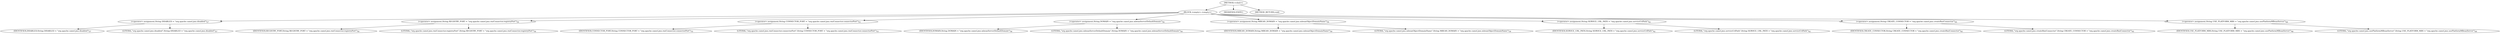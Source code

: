digraph "&lt;clinit&gt;" {  
"47" [label = <(METHOD,&lt;clinit&gt;)> ]
"48" [label = <(BLOCK,&lt;empty&gt;,&lt;empty&gt;)> ]
"49" [label = <(&lt;operator&gt;.assignment,String DISABLED = &quot;org.apache.camel.jmx.disabled&quot;)<SUB>27</SUB>> ]
"50" [label = <(IDENTIFIER,DISABLED,String DISABLED = &quot;org.apache.camel.jmx.disabled&quot;)<SUB>27</SUB>> ]
"51" [label = <(LITERAL,&quot;org.apache.camel.jmx.disabled&quot;,String DISABLED = &quot;org.apache.camel.jmx.disabled&quot;)<SUB>27</SUB>> ]
"52" [label = <(&lt;operator&gt;.assignment,String REGISTRY_PORT = &quot;org.apache.camel.jmx.rmiConnector.registryPort&quot;)<SUB>30</SUB>> ]
"53" [label = <(IDENTIFIER,REGISTRY_PORT,String REGISTRY_PORT = &quot;org.apache.camel.jmx.rmiConnector.registryPort&quot;)<SUB>30</SUB>> ]
"54" [label = <(LITERAL,&quot;org.apache.camel.jmx.rmiConnector.registryPort&quot;,String REGISTRY_PORT = &quot;org.apache.camel.jmx.rmiConnector.registryPort&quot;)<SUB>30</SUB>> ]
"55" [label = <(&lt;operator&gt;.assignment,String CONNECTOR_PORT = &quot;org.apache.camel.jmx.rmiConnector.connectorPort&quot;)<SUB>33</SUB>> ]
"56" [label = <(IDENTIFIER,CONNECTOR_PORT,String CONNECTOR_PORT = &quot;org.apache.camel.jmx.rmiConnector.connectorPort&quot;)<SUB>33</SUB>> ]
"57" [label = <(LITERAL,&quot;org.apache.camel.jmx.rmiConnector.connectorPort&quot;,String CONNECTOR_PORT = &quot;org.apache.camel.jmx.rmiConnector.connectorPort&quot;)<SUB>33</SUB>> ]
"58" [label = <(&lt;operator&gt;.assignment,String DOMAIN = &quot;org.apache.camel.jmx.mbeanServerDefaultDomain&quot;)<SUB>36</SUB>> ]
"59" [label = <(IDENTIFIER,DOMAIN,String DOMAIN = &quot;org.apache.camel.jmx.mbeanServerDefaultDomain&quot;)<SUB>36</SUB>> ]
"60" [label = <(LITERAL,&quot;org.apache.camel.jmx.mbeanServerDefaultDomain&quot;,String DOMAIN = &quot;org.apache.camel.jmx.mbeanServerDefaultDomain&quot;)<SUB>36</SUB>> ]
"61" [label = <(&lt;operator&gt;.assignment,String MBEAN_DOMAIN = &quot;org.apache.camel.jmx.mbeanObjectDomainName&quot;)<SUB>39</SUB>> ]
"62" [label = <(IDENTIFIER,MBEAN_DOMAIN,String MBEAN_DOMAIN = &quot;org.apache.camel.jmx.mbeanObjectDomainName&quot;)<SUB>39</SUB>> ]
"63" [label = <(LITERAL,&quot;org.apache.camel.jmx.mbeanObjectDomainName&quot;,String MBEAN_DOMAIN = &quot;org.apache.camel.jmx.mbeanObjectDomainName&quot;)<SUB>39</SUB>> ]
"64" [label = <(&lt;operator&gt;.assignment,String SERVICE_URL_PATH = &quot;org.apache.camel.jmx.serviceUrlPath&quot;)<SUB>42</SUB>> ]
"65" [label = <(IDENTIFIER,SERVICE_URL_PATH,String SERVICE_URL_PATH = &quot;org.apache.camel.jmx.serviceUrlPath&quot;)<SUB>42</SUB>> ]
"66" [label = <(LITERAL,&quot;org.apache.camel.jmx.serviceUrlPath&quot;,String SERVICE_URL_PATH = &quot;org.apache.camel.jmx.serviceUrlPath&quot;)<SUB>42</SUB>> ]
"67" [label = <(&lt;operator&gt;.assignment,String CREATE_CONNECTOR = &quot;org.apache.camel.jmx.createRmiConnector&quot;)<SUB>45</SUB>> ]
"68" [label = <(IDENTIFIER,CREATE_CONNECTOR,String CREATE_CONNECTOR = &quot;org.apache.camel.jmx.createRmiConnector&quot;)<SUB>45</SUB>> ]
"69" [label = <(LITERAL,&quot;org.apache.camel.jmx.createRmiConnector&quot;,String CREATE_CONNECTOR = &quot;org.apache.camel.jmx.createRmiConnector&quot;)<SUB>45</SUB>> ]
"70" [label = <(&lt;operator&gt;.assignment,String USE_PLATFORM_MBS = &quot;org.apache.camel.jmx.usePlatformMBeanServer&quot;)<SUB>48</SUB>> ]
"71" [label = <(IDENTIFIER,USE_PLATFORM_MBS,String USE_PLATFORM_MBS = &quot;org.apache.camel.jmx.usePlatformMBeanServer&quot;)<SUB>48</SUB>> ]
"72" [label = <(LITERAL,&quot;org.apache.camel.jmx.usePlatformMBeanServer&quot;,String USE_PLATFORM_MBS = &quot;org.apache.camel.jmx.usePlatformMBeanServer&quot;)<SUB>49</SUB>> ]
"73" [label = <(MODIFIER,STATIC)> ]
"74" [label = <(METHOD_RETURN,void)> ]
  "47" -> "48" 
  "47" -> "73" 
  "47" -> "74" 
  "48" -> "49" 
  "48" -> "52" 
  "48" -> "55" 
  "48" -> "58" 
  "48" -> "61" 
  "48" -> "64" 
  "48" -> "67" 
  "48" -> "70" 
  "49" -> "50" 
  "49" -> "51" 
  "52" -> "53" 
  "52" -> "54" 
  "55" -> "56" 
  "55" -> "57" 
  "58" -> "59" 
  "58" -> "60" 
  "61" -> "62" 
  "61" -> "63" 
  "64" -> "65" 
  "64" -> "66" 
  "67" -> "68" 
  "67" -> "69" 
  "70" -> "71" 
  "70" -> "72" 
}
